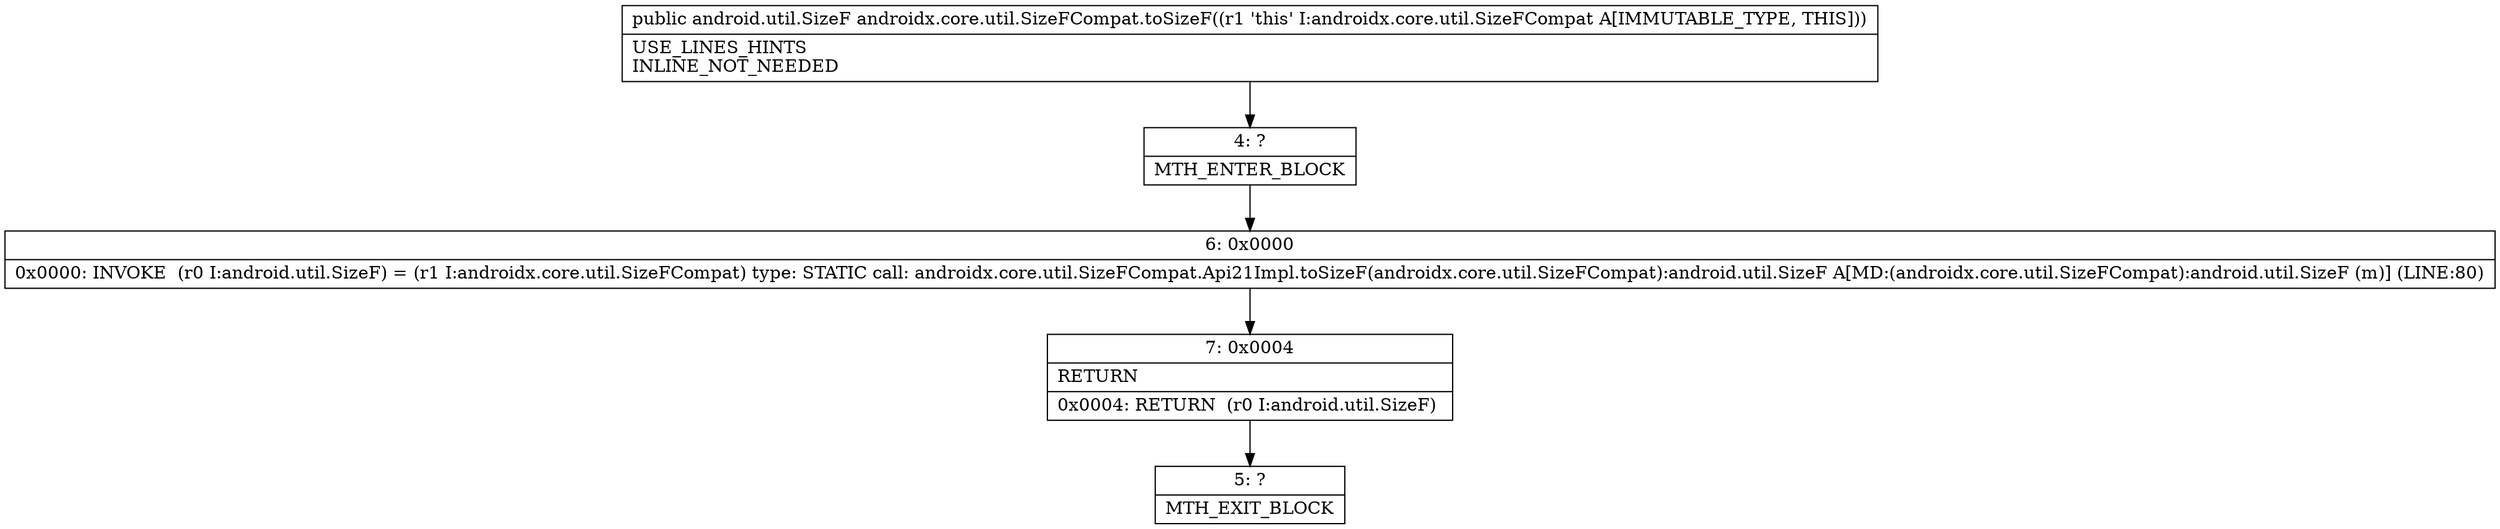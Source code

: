 digraph "CFG forandroidx.core.util.SizeFCompat.toSizeF()Landroid\/util\/SizeF;" {
Node_4 [shape=record,label="{4\:\ ?|MTH_ENTER_BLOCK\l}"];
Node_6 [shape=record,label="{6\:\ 0x0000|0x0000: INVOKE  (r0 I:android.util.SizeF) = (r1 I:androidx.core.util.SizeFCompat) type: STATIC call: androidx.core.util.SizeFCompat.Api21Impl.toSizeF(androidx.core.util.SizeFCompat):android.util.SizeF A[MD:(androidx.core.util.SizeFCompat):android.util.SizeF (m)] (LINE:80)\l}"];
Node_7 [shape=record,label="{7\:\ 0x0004|RETURN\l|0x0004: RETURN  (r0 I:android.util.SizeF) \l}"];
Node_5 [shape=record,label="{5\:\ ?|MTH_EXIT_BLOCK\l}"];
MethodNode[shape=record,label="{public android.util.SizeF androidx.core.util.SizeFCompat.toSizeF((r1 'this' I:androidx.core.util.SizeFCompat A[IMMUTABLE_TYPE, THIS]))  | USE_LINES_HINTS\lINLINE_NOT_NEEDED\l}"];
MethodNode -> Node_4;Node_4 -> Node_6;
Node_6 -> Node_7;
Node_7 -> Node_5;
}

